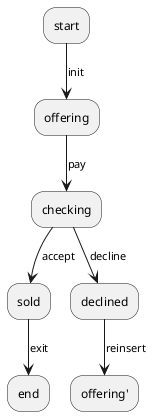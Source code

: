 @startuml PurchaseContractBehaviorTest
skinparam Monochrome true
skinparam Shadowing false

' Testfall 1: init, pay, accept, exit
"start" --> [init] "offering"
--> [pay] "checking"
--> [accept] "sold"
--> [exit] "end"

' Testfall 2: init, pay, decline, reinsert
"checking" --> [decline] "declined"
--> [reinsert] "offering'"

@enduml